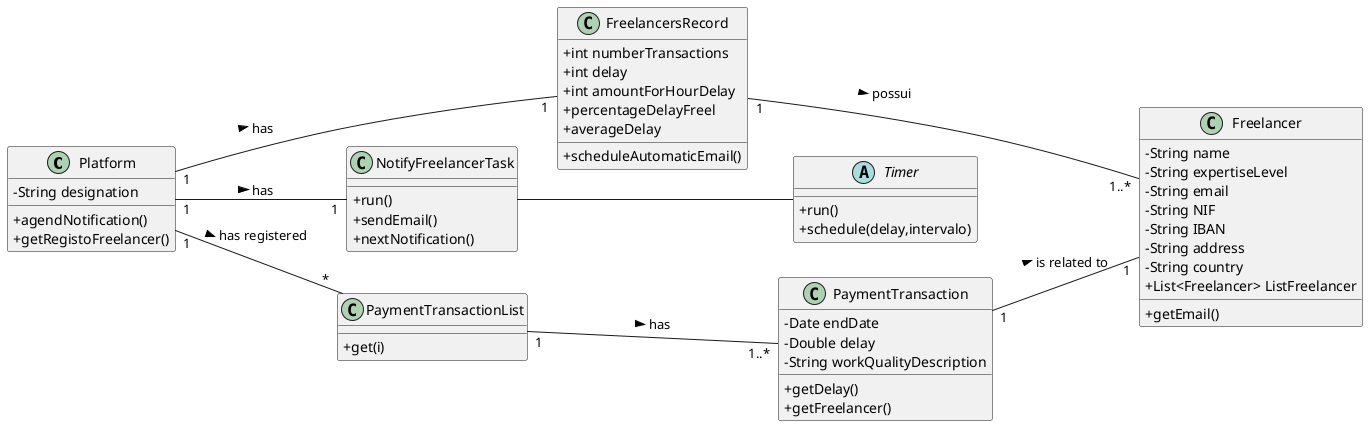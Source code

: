@startuml
skinparam classAttributeIconSize 0
left to right direction

class Platform {
  -String designation
  +agendNotification()
  +getRegistoFreelancer()
}

class FreelancersRecord{
  +int numberTransactions
  +int delay
  +int amountForHourDelay
  +percentageDelayFreel
  +averageDelay
  +scheduleAutomaticEmail()
}

abstract Timer {
  +run()
  +schedule(delay,intervalo)
}

class NotifyFreelancerTask {
  +run() 
  +sendEmail()
  +nextNotification()
}

class Freelancer {
  -String name
  -String expertiseLevel
  -String email
  -String NIF
  -String IBAN
  -String address
  -String country
  +getEmail()
  +List<Freelancer> ListFreelancer
  }

class PaymentTransaction{
 -Date endDate
 -Double delay
 -String workQualityDescription
  +getDelay()
  +getFreelancer()
}

class PaymentTransactionList {
  +get(i) 
}


Platform "1" -- "*" PaymentTransactionList : has registered >
Platform "1" -- "1" NotifyFreelancerTask : has >
Platform "1" -- "1" FreelancersRecord : has >

NotifyFreelancerTask  --  Timer 

FreelancersRecord "1" -- "1..*" Freelancer : possui >

PaymentTransaction "1" -- "1" Freelancer: is related to >

PaymentTransactionList "1" -- "1..*" PaymentTransaction : has >


@enduml